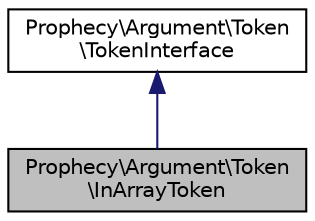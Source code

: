 digraph "Prophecy\Argument\Token\InArrayToken"
{
  edge [fontname="Helvetica",fontsize="10",labelfontname="Helvetica",labelfontsize="10"];
  node [fontname="Helvetica",fontsize="10",shape=record];
  Node0 [label="Prophecy\\Argument\\Token\l\\InArrayToken",height=0.2,width=0.4,color="black", fillcolor="grey75", style="filled", fontcolor="black"];
  Node1 -> Node0 [dir="back",color="midnightblue",fontsize="10",style="solid",fontname="Helvetica"];
  Node1 [label="Prophecy\\Argument\\Token\l\\TokenInterface",height=0.2,width=0.4,color="black", fillcolor="white", style="filled",URL="$interfaceProphecy_1_1Argument_1_1Token_1_1TokenInterface.html"];
}
